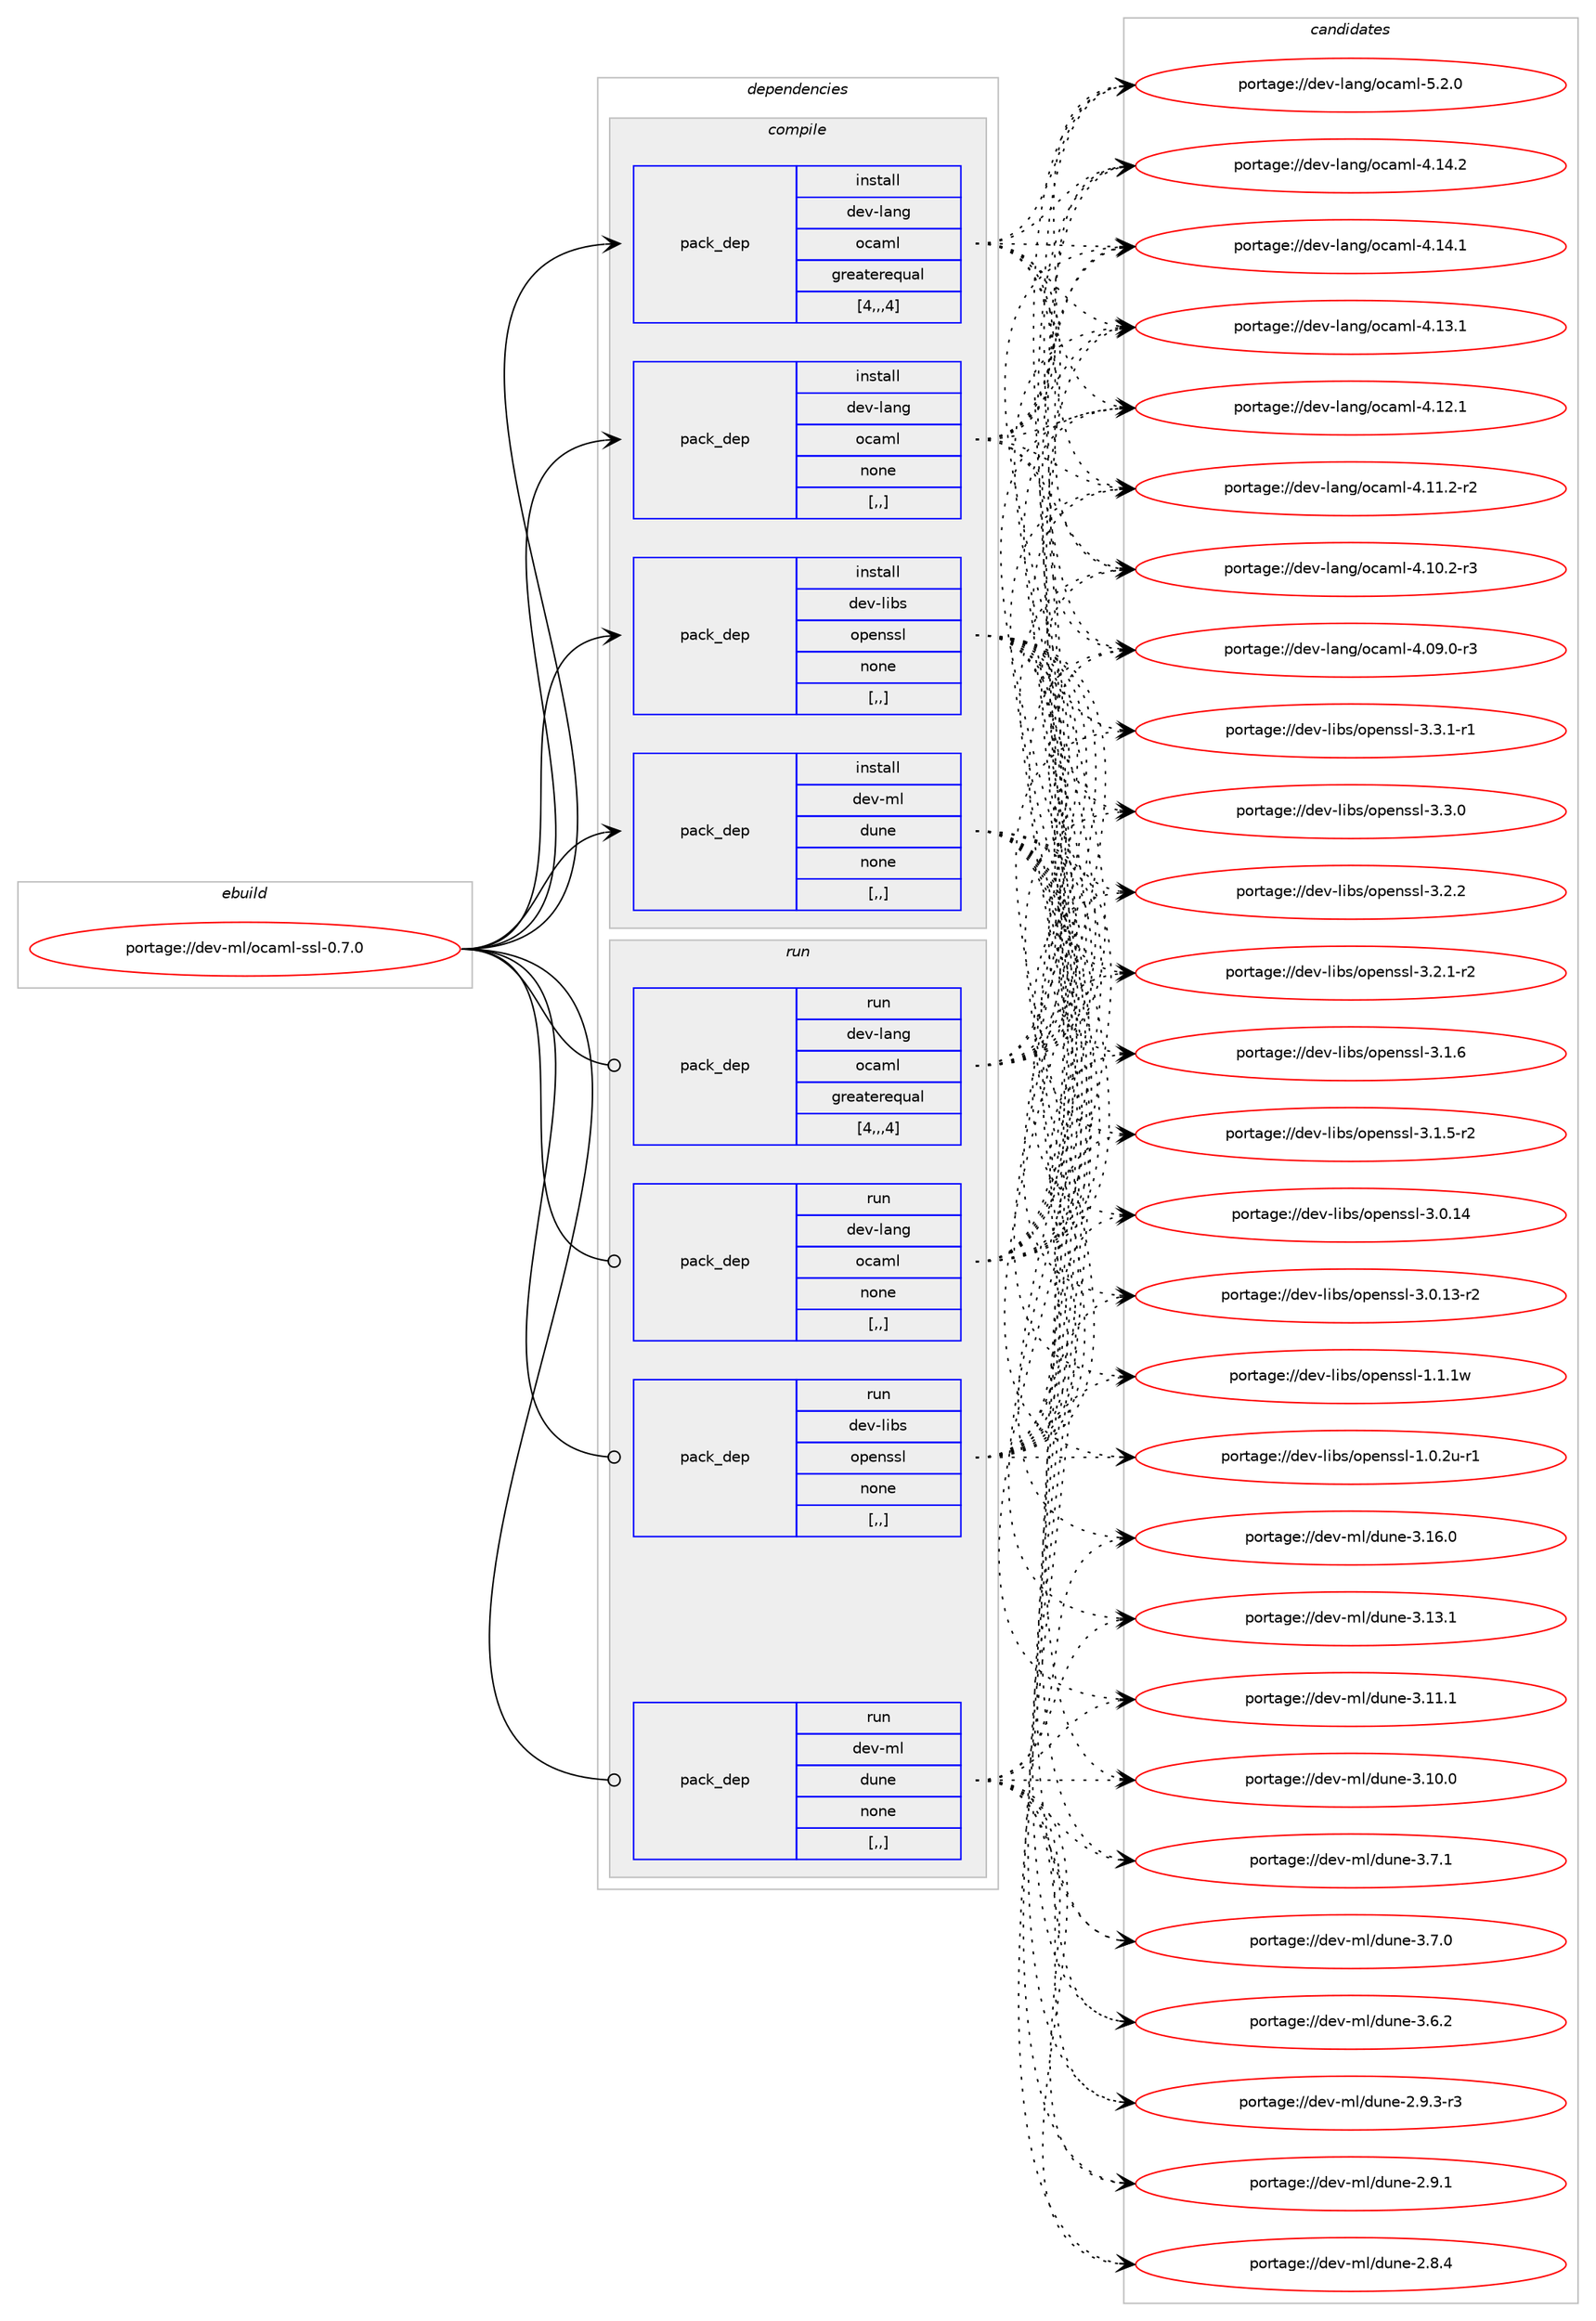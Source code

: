 digraph prolog {

# *************
# Graph options
# *************

newrank=true;
concentrate=true;
compound=true;
graph [rankdir=LR,fontname=Helvetica,fontsize=10,ranksep=1.5];#, ranksep=2.5, nodesep=0.2];
edge  [arrowhead=vee];
node  [fontname=Helvetica,fontsize=10];

# **********
# The ebuild
# **********

subgraph cluster_leftcol {
color=gray;
label=<<i>ebuild</i>>;
id [label="portage://dev-ml/ocaml-ssl-0.7.0", color=red, width=4, href="../dev-ml/ocaml-ssl-0.7.0.svg"];
}

# ****************
# The dependencies
# ****************

subgraph cluster_midcol {
color=gray;
label=<<i>dependencies</i>>;
subgraph cluster_compile {
fillcolor="#eeeeee";
style=filled;
label=<<i>compile</i>>;
subgraph pack90503 {
dependency121439 [label=<<TABLE BORDER="0" CELLBORDER="1" CELLSPACING="0" CELLPADDING="4" WIDTH="220"><TR><TD ROWSPAN="6" CELLPADDING="30">pack_dep</TD></TR><TR><TD WIDTH="110">install</TD></TR><TR><TD>dev-lang</TD></TR><TR><TD>ocaml</TD></TR><TR><TD>greaterequal</TD></TR><TR><TD>[4,,,4]</TD></TR></TABLE>>, shape=none, color=blue];
}
id:e -> dependency121439:w [weight=20,style="solid",arrowhead="vee"];
subgraph pack90504 {
dependency121440 [label=<<TABLE BORDER="0" CELLBORDER="1" CELLSPACING="0" CELLPADDING="4" WIDTH="220"><TR><TD ROWSPAN="6" CELLPADDING="30">pack_dep</TD></TR><TR><TD WIDTH="110">install</TD></TR><TR><TD>dev-lang</TD></TR><TR><TD>ocaml</TD></TR><TR><TD>none</TD></TR><TR><TD>[,,]</TD></TR></TABLE>>, shape=none, color=blue];
}
id:e -> dependency121440:w [weight=20,style="solid",arrowhead="vee"];
subgraph pack90505 {
dependency121441 [label=<<TABLE BORDER="0" CELLBORDER="1" CELLSPACING="0" CELLPADDING="4" WIDTH="220"><TR><TD ROWSPAN="6" CELLPADDING="30">pack_dep</TD></TR><TR><TD WIDTH="110">install</TD></TR><TR><TD>dev-libs</TD></TR><TR><TD>openssl</TD></TR><TR><TD>none</TD></TR><TR><TD>[,,]</TD></TR></TABLE>>, shape=none, color=blue];
}
id:e -> dependency121441:w [weight=20,style="solid",arrowhead="vee"];
subgraph pack90506 {
dependency121442 [label=<<TABLE BORDER="0" CELLBORDER="1" CELLSPACING="0" CELLPADDING="4" WIDTH="220"><TR><TD ROWSPAN="6" CELLPADDING="30">pack_dep</TD></TR><TR><TD WIDTH="110">install</TD></TR><TR><TD>dev-ml</TD></TR><TR><TD>dune</TD></TR><TR><TD>none</TD></TR><TR><TD>[,,]</TD></TR></TABLE>>, shape=none, color=blue];
}
id:e -> dependency121442:w [weight=20,style="solid",arrowhead="vee"];
}
subgraph cluster_compileandrun {
fillcolor="#eeeeee";
style=filled;
label=<<i>compile and run</i>>;
}
subgraph cluster_run {
fillcolor="#eeeeee";
style=filled;
label=<<i>run</i>>;
subgraph pack90507 {
dependency121443 [label=<<TABLE BORDER="0" CELLBORDER="1" CELLSPACING="0" CELLPADDING="4" WIDTH="220"><TR><TD ROWSPAN="6" CELLPADDING="30">pack_dep</TD></TR><TR><TD WIDTH="110">run</TD></TR><TR><TD>dev-lang</TD></TR><TR><TD>ocaml</TD></TR><TR><TD>greaterequal</TD></TR><TR><TD>[4,,,4]</TD></TR></TABLE>>, shape=none, color=blue];
}
id:e -> dependency121443:w [weight=20,style="solid",arrowhead="odot"];
subgraph pack90508 {
dependency121444 [label=<<TABLE BORDER="0" CELLBORDER="1" CELLSPACING="0" CELLPADDING="4" WIDTH="220"><TR><TD ROWSPAN="6" CELLPADDING="30">pack_dep</TD></TR><TR><TD WIDTH="110">run</TD></TR><TR><TD>dev-lang</TD></TR><TR><TD>ocaml</TD></TR><TR><TD>none</TD></TR><TR><TD>[,,]</TD></TR></TABLE>>, shape=none, color=blue];
}
id:e -> dependency121444:w [weight=20,style="solid",arrowhead="odot"];
subgraph pack90509 {
dependency121445 [label=<<TABLE BORDER="0" CELLBORDER="1" CELLSPACING="0" CELLPADDING="4" WIDTH="220"><TR><TD ROWSPAN="6" CELLPADDING="30">pack_dep</TD></TR><TR><TD WIDTH="110">run</TD></TR><TR><TD>dev-libs</TD></TR><TR><TD>openssl</TD></TR><TR><TD>none</TD></TR><TR><TD>[,,]</TD></TR></TABLE>>, shape=none, color=blue];
}
id:e -> dependency121445:w [weight=20,style="solid",arrowhead="odot"];
subgraph pack90510 {
dependency121446 [label=<<TABLE BORDER="0" CELLBORDER="1" CELLSPACING="0" CELLPADDING="4" WIDTH="220"><TR><TD ROWSPAN="6" CELLPADDING="30">pack_dep</TD></TR><TR><TD WIDTH="110">run</TD></TR><TR><TD>dev-ml</TD></TR><TR><TD>dune</TD></TR><TR><TD>none</TD></TR><TR><TD>[,,]</TD></TR></TABLE>>, shape=none, color=blue];
}
id:e -> dependency121446:w [weight=20,style="solid",arrowhead="odot"];
}
}

# **************
# The candidates
# **************

subgraph cluster_choices {
rank=same;
color=gray;
label=<<i>candidates</i>>;

subgraph choice90503 {
color=black;
nodesep=1;
choice1001011184510897110103471119997109108455346504648 [label="portage://dev-lang/ocaml-5.2.0", color=red, width=4,href="../dev-lang/ocaml-5.2.0.svg"];
choice100101118451089711010347111999710910845524649524650 [label="portage://dev-lang/ocaml-4.14.2", color=red, width=4,href="../dev-lang/ocaml-4.14.2.svg"];
choice100101118451089711010347111999710910845524649524649 [label="portage://dev-lang/ocaml-4.14.1", color=red, width=4,href="../dev-lang/ocaml-4.14.1.svg"];
choice100101118451089711010347111999710910845524649514649 [label="portage://dev-lang/ocaml-4.13.1", color=red, width=4,href="../dev-lang/ocaml-4.13.1.svg"];
choice100101118451089711010347111999710910845524649504649 [label="portage://dev-lang/ocaml-4.12.1", color=red, width=4,href="../dev-lang/ocaml-4.12.1.svg"];
choice1001011184510897110103471119997109108455246494946504511450 [label="portage://dev-lang/ocaml-4.11.2-r2", color=red, width=4,href="../dev-lang/ocaml-4.11.2-r2.svg"];
choice1001011184510897110103471119997109108455246494846504511451 [label="portage://dev-lang/ocaml-4.10.2-r3", color=red, width=4,href="../dev-lang/ocaml-4.10.2-r3.svg"];
choice1001011184510897110103471119997109108455246485746484511451 [label="portage://dev-lang/ocaml-4.09.0-r3", color=red, width=4,href="../dev-lang/ocaml-4.09.0-r3.svg"];
dependency121439:e -> choice1001011184510897110103471119997109108455346504648:w [style=dotted,weight="100"];
dependency121439:e -> choice100101118451089711010347111999710910845524649524650:w [style=dotted,weight="100"];
dependency121439:e -> choice100101118451089711010347111999710910845524649524649:w [style=dotted,weight="100"];
dependency121439:e -> choice100101118451089711010347111999710910845524649514649:w [style=dotted,weight="100"];
dependency121439:e -> choice100101118451089711010347111999710910845524649504649:w [style=dotted,weight="100"];
dependency121439:e -> choice1001011184510897110103471119997109108455246494946504511450:w [style=dotted,weight="100"];
dependency121439:e -> choice1001011184510897110103471119997109108455246494846504511451:w [style=dotted,weight="100"];
dependency121439:e -> choice1001011184510897110103471119997109108455246485746484511451:w [style=dotted,weight="100"];
}
subgraph choice90504 {
color=black;
nodesep=1;
choice1001011184510897110103471119997109108455346504648 [label="portage://dev-lang/ocaml-5.2.0", color=red, width=4,href="../dev-lang/ocaml-5.2.0.svg"];
choice100101118451089711010347111999710910845524649524650 [label="portage://dev-lang/ocaml-4.14.2", color=red, width=4,href="../dev-lang/ocaml-4.14.2.svg"];
choice100101118451089711010347111999710910845524649524649 [label="portage://dev-lang/ocaml-4.14.1", color=red, width=4,href="../dev-lang/ocaml-4.14.1.svg"];
choice100101118451089711010347111999710910845524649514649 [label="portage://dev-lang/ocaml-4.13.1", color=red, width=4,href="../dev-lang/ocaml-4.13.1.svg"];
choice100101118451089711010347111999710910845524649504649 [label="portage://dev-lang/ocaml-4.12.1", color=red, width=4,href="../dev-lang/ocaml-4.12.1.svg"];
choice1001011184510897110103471119997109108455246494946504511450 [label="portage://dev-lang/ocaml-4.11.2-r2", color=red, width=4,href="../dev-lang/ocaml-4.11.2-r2.svg"];
choice1001011184510897110103471119997109108455246494846504511451 [label="portage://dev-lang/ocaml-4.10.2-r3", color=red, width=4,href="../dev-lang/ocaml-4.10.2-r3.svg"];
choice1001011184510897110103471119997109108455246485746484511451 [label="portage://dev-lang/ocaml-4.09.0-r3", color=red, width=4,href="../dev-lang/ocaml-4.09.0-r3.svg"];
dependency121440:e -> choice1001011184510897110103471119997109108455346504648:w [style=dotted,weight="100"];
dependency121440:e -> choice100101118451089711010347111999710910845524649524650:w [style=dotted,weight="100"];
dependency121440:e -> choice100101118451089711010347111999710910845524649524649:w [style=dotted,weight="100"];
dependency121440:e -> choice100101118451089711010347111999710910845524649514649:w [style=dotted,weight="100"];
dependency121440:e -> choice100101118451089711010347111999710910845524649504649:w [style=dotted,weight="100"];
dependency121440:e -> choice1001011184510897110103471119997109108455246494946504511450:w [style=dotted,weight="100"];
dependency121440:e -> choice1001011184510897110103471119997109108455246494846504511451:w [style=dotted,weight="100"];
dependency121440:e -> choice1001011184510897110103471119997109108455246485746484511451:w [style=dotted,weight="100"];
}
subgraph choice90505 {
color=black;
nodesep=1;
choice1001011184510810598115471111121011101151151084551465146494511449 [label="portage://dev-libs/openssl-3.3.1-r1", color=red, width=4,href="../dev-libs/openssl-3.3.1-r1.svg"];
choice100101118451081059811547111112101110115115108455146514648 [label="portage://dev-libs/openssl-3.3.0", color=red, width=4,href="../dev-libs/openssl-3.3.0.svg"];
choice100101118451081059811547111112101110115115108455146504650 [label="portage://dev-libs/openssl-3.2.2", color=red, width=4,href="../dev-libs/openssl-3.2.2.svg"];
choice1001011184510810598115471111121011101151151084551465046494511450 [label="portage://dev-libs/openssl-3.2.1-r2", color=red, width=4,href="../dev-libs/openssl-3.2.1-r2.svg"];
choice100101118451081059811547111112101110115115108455146494654 [label="portage://dev-libs/openssl-3.1.6", color=red, width=4,href="../dev-libs/openssl-3.1.6.svg"];
choice1001011184510810598115471111121011101151151084551464946534511450 [label="portage://dev-libs/openssl-3.1.5-r2", color=red, width=4,href="../dev-libs/openssl-3.1.5-r2.svg"];
choice10010111845108105981154711111210111011511510845514648464952 [label="portage://dev-libs/openssl-3.0.14", color=red, width=4,href="../dev-libs/openssl-3.0.14.svg"];
choice100101118451081059811547111112101110115115108455146484649514511450 [label="portage://dev-libs/openssl-3.0.13-r2", color=red, width=4,href="../dev-libs/openssl-3.0.13-r2.svg"];
choice100101118451081059811547111112101110115115108454946494649119 [label="portage://dev-libs/openssl-1.1.1w", color=red, width=4,href="../dev-libs/openssl-1.1.1w.svg"];
choice1001011184510810598115471111121011101151151084549464846501174511449 [label="portage://dev-libs/openssl-1.0.2u-r1", color=red, width=4,href="../dev-libs/openssl-1.0.2u-r1.svg"];
dependency121441:e -> choice1001011184510810598115471111121011101151151084551465146494511449:w [style=dotted,weight="100"];
dependency121441:e -> choice100101118451081059811547111112101110115115108455146514648:w [style=dotted,weight="100"];
dependency121441:e -> choice100101118451081059811547111112101110115115108455146504650:w [style=dotted,weight="100"];
dependency121441:e -> choice1001011184510810598115471111121011101151151084551465046494511450:w [style=dotted,weight="100"];
dependency121441:e -> choice100101118451081059811547111112101110115115108455146494654:w [style=dotted,weight="100"];
dependency121441:e -> choice1001011184510810598115471111121011101151151084551464946534511450:w [style=dotted,weight="100"];
dependency121441:e -> choice10010111845108105981154711111210111011511510845514648464952:w [style=dotted,weight="100"];
dependency121441:e -> choice100101118451081059811547111112101110115115108455146484649514511450:w [style=dotted,weight="100"];
dependency121441:e -> choice100101118451081059811547111112101110115115108454946494649119:w [style=dotted,weight="100"];
dependency121441:e -> choice1001011184510810598115471111121011101151151084549464846501174511449:w [style=dotted,weight="100"];
}
subgraph choice90506 {
color=black;
nodesep=1;
choice100101118451091084710011711010145514649544648 [label="portage://dev-ml/dune-3.16.0", color=red, width=4,href="../dev-ml/dune-3.16.0.svg"];
choice100101118451091084710011711010145514649514649 [label="portage://dev-ml/dune-3.13.1", color=red, width=4,href="../dev-ml/dune-3.13.1.svg"];
choice100101118451091084710011711010145514649494649 [label="portage://dev-ml/dune-3.11.1", color=red, width=4,href="../dev-ml/dune-3.11.1.svg"];
choice100101118451091084710011711010145514649484648 [label="portage://dev-ml/dune-3.10.0", color=red, width=4,href="../dev-ml/dune-3.10.0.svg"];
choice1001011184510910847100117110101455146554649 [label="portage://dev-ml/dune-3.7.1", color=red, width=4,href="../dev-ml/dune-3.7.1.svg"];
choice1001011184510910847100117110101455146554648 [label="portage://dev-ml/dune-3.7.0", color=red, width=4,href="../dev-ml/dune-3.7.0.svg"];
choice1001011184510910847100117110101455146544650 [label="portage://dev-ml/dune-3.6.2", color=red, width=4,href="../dev-ml/dune-3.6.2.svg"];
choice10010111845109108471001171101014550465746514511451 [label="portage://dev-ml/dune-2.9.3-r3", color=red, width=4,href="../dev-ml/dune-2.9.3-r3.svg"];
choice1001011184510910847100117110101455046574649 [label="portage://dev-ml/dune-2.9.1", color=red, width=4,href="../dev-ml/dune-2.9.1.svg"];
choice1001011184510910847100117110101455046564652 [label="portage://dev-ml/dune-2.8.4", color=red, width=4,href="../dev-ml/dune-2.8.4.svg"];
dependency121442:e -> choice100101118451091084710011711010145514649544648:w [style=dotted,weight="100"];
dependency121442:e -> choice100101118451091084710011711010145514649514649:w [style=dotted,weight="100"];
dependency121442:e -> choice100101118451091084710011711010145514649494649:w [style=dotted,weight="100"];
dependency121442:e -> choice100101118451091084710011711010145514649484648:w [style=dotted,weight="100"];
dependency121442:e -> choice1001011184510910847100117110101455146554649:w [style=dotted,weight="100"];
dependency121442:e -> choice1001011184510910847100117110101455146554648:w [style=dotted,weight="100"];
dependency121442:e -> choice1001011184510910847100117110101455146544650:w [style=dotted,weight="100"];
dependency121442:e -> choice10010111845109108471001171101014550465746514511451:w [style=dotted,weight="100"];
dependency121442:e -> choice1001011184510910847100117110101455046574649:w [style=dotted,weight="100"];
dependency121442:e -> choice1001011184510910847100117110101455046564652:w [style=dotted,weight="100"];
}
subgraph choice90507 {
color=black;
nodesep=1;
choice1001011184510897110103471119997109108455346504648 [label="portage://dev-lang/ocaml-5.2.0", color=red, width=4,href="../dev-lang/ocaml-5.2.0.svg"];
choice100101118451089711010347111999710910845524649524650 [label="portage://dev-lang/ocaml-4.14.2", color=red, width=4,href="../dev-lang/ocaml-4.14.2.svg"];
choice100101118451089711010347111999710910845524649524649 [label="portage://dev-lang/ocaml-4.14.1", color=red, width=4,href="../dev-lang/ocaml-4.14.1.svg"];
choice100101118451089711010347111999710910845524649514649 [label="portage://dev-lang/ocaml-4.13.1", color=red, width=4,href="../dev-lang/ocaml-4.13.1.svg"];
choice100101118451089711010347111999710910845524649504649 [label="portage://dev-lang/ocaml-4.12.1", color=red, width=4,href="../dev-lang/ocaml-4.12.1.svg"];
choice1001011184510897110103471119997109108455246494946504511450 [label="portage://dev-lang/ocaml-4.11.2-r2", color=red, width=4,href="../dev-lang/ocaml-4.11.2-r2.svg"];
choice1001011184510897110103471119997109108455246494846504511451 [label="portage://dev-lang/ocaml-4.10.2-r3", color=red, width=4,href="../dev-lang/ocaml-4.10.2-r3.svg"];
choice1001011184510897110103471119997109108455246485746484511451 [label="portage://dev-lang/ocaml-4.09.0-r3", color=red, width=4,href="../dev-lang/ocaml-4.09.0-r3.svg"];
dependency121443:e -> choice1001011184510897110103471119997109108455346504648:w [style=dotted,weight="100"];
dependency121443:e -> choice100101118451089711010347111999710910845524649524650:w [style=dotted,weight="100"];
dependency121443:e -> choice100101118451089711010347111999710910845524649524649:w [style=dotted,weight="100"];
dependency121443:e -> choice100101118451089711010347111999710910845524649514649:w [style=dotted,weight="100"];
dependency121443:e -> choice100101118451089711010347111999710910845524649504649:w [style=dotted,weight="100"];
dependency121443:e -> choice1001011184510897110103471119997109108455246494946504511450:w [style=dotted,weight="100"];
dependency121443:e -> choice1001011184510897110103471119997109108455246494846504511451:w [style=dotted,weight="100"];
dependency121443:e -> choice1001011184510897110103471119997109108455246485746484511451:w [style=dotted,weight="100"];
}
subgraph choice90508 {
color=black;
nodesep=1;
choice1001011184510897110103471119997109108455346504648 [label="portage://dev-lang/ocaml-5.2.0", color=red, width=4,href="../dev-lang/ocaml-5.2.0.svg"];
choice100101118451089711010347111999710910845524649524650 [label="portage://dev-lang/ocaml-4.14.2", color=red, width=4,href="../dev-lang/ocaml-4.14.2.svg"];
choice100101118451089711010347111999710910845524649524649 [label="portage://dev-lang/ocaml-4.14.1", color=red, width=4,href="../dev-lang/ocaml-4.14.1.svg"];
choice100101118451089711010347111999710910845524649514649 [label="portage://dev-lang/ocaml-4.13.1", color=red, width=4,href="../dev-lang/ocaml-4.13.1.svg"];
choice100101118451089711010347111999710910845524649504649 [label="portage://dev-lang/ocaml-4.12.1", color=red, width=4,href="../dev-lang/ocaml-4.12.1.svg"];
choice1001011184510897110103471119997109108455246494946504511450 [label="portage://dev-lang/ocaml-4.11.2-r2", color=red, width=4,href="../dev-lang/ocaml-4.11.2-r2.svg"];
choice1001011184510897110103471119997109108455246494846504511451 [label="portage://dev-lang/ocaml-4.10.2-r3", color=red, width=4,href="../dev-lang/ocaml-4.10.2-r3.svg"];
choice1001011184510897110103471119997109108455246485746484511451 [label="portage://dev-lang/ocaml-4.09.0-r3", color=red, width=4,href="../dev-lang/ocaml-4.09.0-r3.svg"];
dependency121444:e -> choice1001011184510897110103471119997109108455346504648:w [style=dotted,weight="100"];
dependency121444:e -> choice100101118451089711010347111999710910845524649524650:w [style=dotted,weight="100"];
dependency121444:e -> choice100101118451089711010347111999710910845524649524649:w [style=dotted,weight="100"];
dependency121444:e -> choice100101118451089711010347111999710910845524649514649:w [style=dotted,weight="100"];
dependency121444:e -> choice100101118451089711010347111999710910845524649504649:w [style=dotted,weight="100"];
dependency121444:e -> choice1001011184510897110103471119997109108455246494946504511450:w [style=dotted,weight="100"];
dependency121444:e -> choice1001011184510897110103471119997109108455246494846504511451:w [style=dotted,weight="100"];
dependency121444:e -> choice1001011184510897110103471119997109108455246485746484511451:w [style=dotted,weight="100"];
}
subgraph choice90509 {
color=black;
nodesep=1;
choice1001011184510810598115471111121011101151151084551465146494511449 [label="portage://dev-libs/openssl-3.3.1-r1", color=red, width=4,href="../dev-libs/openssl-3.3.1-r1.svg"];
choice100101118451081059811547111112101110115115108455146514648 [label="portage://dev-libs/openssl-3.3.0", color=red, width=4,href="../dev-libs/openssl-3.3.0.svg"];
choice100101118451081059811547111112101110115115108455146504650 [label="portage://dev-libs/openssl-3.2.2", color=red, width=4,href="../dev-libs/openssl-3.2.2.svg"];
choice1001011184510810598115471111121011101151151084551465046494511450 [label="portage://dev-libs/openssl-3.2.1-r2", color=red, width=4,href="../dev-libs/openssl-3.2.1-r2.svg"];
choice100101118451081059811547111112101110115115108455146494654 [label="portage://dev-libs/openssl-3.1.6", color=red, width=4,href="../dev-libs/openssl-3.1.6.svg"];
choice1001011184510810598115471111121011101151151084551464946534511450 [label="portage://dev-libs/openssl-3.1.5-r2", color=red, width=4,href="../dev-libs/openssl-3.1.5-r2.svg"];
choice10010111845108105981154711111210111011511510845514648464952 [label="portage://dev-libs/openssl-3.0.14", color=red, width=4,href="../dev-libs/openssl-3.0.14.svg"];
choice100101118451081059811547111112101110115115108455146484649514511450 [label="portage://dev-libs/openssl-3.0.13-r2", color=red, width=4,href="../dev-libs/openssl-3.0.13-r2.svg"];
choice100101118451081059811547111112101110115115108454946494649119 [label="portage://dev-libs/openssl-1.1.1w", color=red, width=4,href="../dev-libs/openssl-1.1.1w.svg"];
choice1001011184510810598115471111121011101151151084549464846501174511449 [label="portage://dev-libs/openssl-1.0.2u-r1", color=red, width=4,href="../dev-libs/openssl-1.0.2u-r1.svg"];
dependency121445:e -> choice1001011184510810598115471111121011101151151084551465146494511449:w [style=dotted,weight="100"];
dependency121445:e -> choice100101118451081059811547111112101110115115108455146514648:w [style=dotted,weight="100"];
dependency121445:e -> choice100101118451081059811547111112101110115115108455146504650:w [style=dotted,weight="100"];
dependency121445:e -> choice1001011184510810598115471111121011101151151084551465046494511450:w [style=dotted,weight="100"];
dependency121445:e -> choice100101118451081059811547111112101110115115108455146494654:w [style=dotted,weight="100"];
dependency121445:e -> choice1001011184510810598115471111121011101151151084551464946534511450:w [style=dotted,weight="100"];
dependency121445:e -> choice10010111845108105981154711111210111011511510845514648464952:w [style=dotted,weight="100"];
dependency121445:e -> choice100101118451081059811547111112101110115115108455146484649514511450:w [style=dotted,weight="100"];
dependency121445:e -> choice100101118451081059811547111112101110115115108454946494649119:w [style=dotted,weight="100"];
dependency121445:e -> choice1001011184510810598115471111121011101151151084549464846501174511449:w [style=dotted,weight="100"];
}
subgraph choice90510 {
color=black;
nodesep=1;
choice100101118451091084710011711010145514649544648 [label="portage://dev-ml/dune-3.16.0", color=red, width=4,href="../dev-ml/dune-3.16.0.svg"];
choice100101118451091084710011711010145514649514649 [label="portage://dev-ml/dune-3.13.1", color=red, width=4,href="../dev-ml/dune-3.13.1.svg"];
choice100101118451091084710011711010145514649494649 [label="portage://dev-ml/dune-3.11.1", color=red, width=4,href="../dev-ml/dune-3.11.1.svg"];
choice100101118451091084710011711010145514649484648 [label="portage://dev-ml/dune-3.10.0", color=red, width=4,href="../dev-ml/dune-3.10.0.svg"];
choice1001011184510910847100117110101455146554649 [label="portage://dev-ml/dune-3.7.1", color=red, width=4,href="../dev-ml/dune-3.7.1.svg"];
choice1001011184510910847100117110101455146554648 [label="portage://dev-ml/dune-3.7.0", color=red, width=4,href="../dev-ml/dune-3.7.0.svg"];
choice1001011184510910847100117110101455146544650 [label="portage://dev-ml/dune-3.6.2", color=red, width=4,href="../dev-ml/dune-3.6.2.svg"];
choice10010111845109108471001171101014550465746514511451 [label="portage://dev-ml/dune-2.9.3-r3", color=red, width=4,href="../dev-ml/dune-2.9.3-r3.svg"];
choice1001011184510910847100117110101455046574649 [label="portage://dev-ml/dune-2.9.1", color=red, width=4,href="../dev-ml/dune-2.9.1.svg"];
choice1001011184510910847100117110101455046564652 [label="portage://dev-ml/dune-2.8.4", color=red, width=4,href="../dev-ml/dune-2.8.4.svg"];
dependency121446:e -> choice100101118451091084710011711010145514649544648:w [style=dotted,weight="100"];
dependency121446:e -> choice100101118451091084710011711010145514649514649:w [style=dotted,weight="100"];
dependency121446:e -> choice100101118451091084710011711010145514649494649:w [style=dotted,weight="100"];
dependency121446:e -> choice100101118451091084710011711010145514649484648:w [style=dotted,weight="100"];
dependency121446:e -> choice1001011184510910847100117110101455146554649:w [style=dotted,weight="100"];
dependency121446:e -> choice1001011184510910847100117110101455146554648:w [style=dotted,weight="100"];
dependency121446:e -> choice1001011184510910847100117110101455146544650:w [style=dotted,weight="100"];
dependency121446:e -> choice10010111845109108471001171101014550465746514511451:w [style=dotted,weight="100"];
dependency121446:e -> choice1001011184510910847100117110101455046574649:w [style=dotted,weight="100"];
dependency121446:e -> choice1001011184510910847100117110101455046564652:w [style=dotted,weight="100"];
}
}

}
